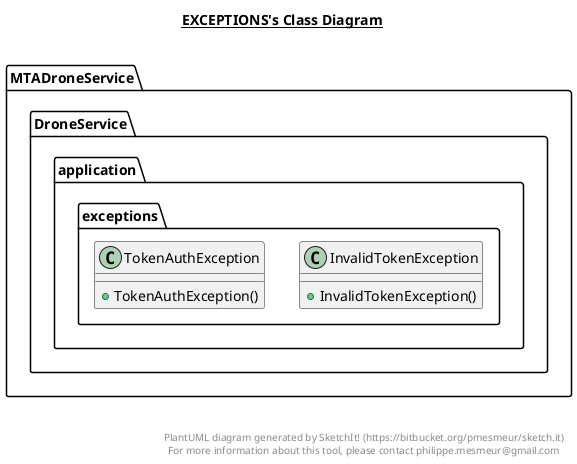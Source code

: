 @startuml

title __EXCEPTIONS's Class Diagram__\n

  namespace MTADroneService.DroneService.application {
    namespace exceptions {
      class MTADroneService.DroneService.application.exceptions.InvalidTokenException {
          + InvalidTokenException()
      }
    }
  }
  

  namespace MTADroneService.DroneService.application {
    namespace exceptions {
      class MTADroneService.DroneService.application.exceptions.TokenAuthException {
          + TokenAuthException()
      }
    }
  }
  



right footer


PlantUML diagram generated by SketchIt! (https://bitbucket.org/pmesmeur/sketch.it)
For more information about this tool, please contact philippe.mesmeur@gmail.com
endfooter

@enduml
